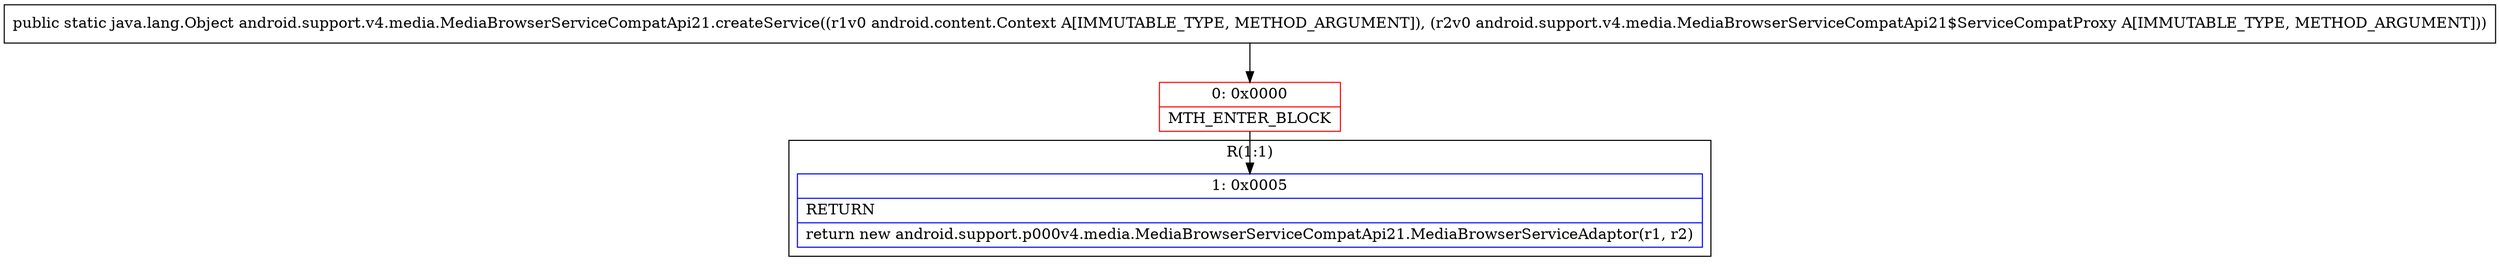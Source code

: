 digraph "CFG forandroid.support.v4.media.MediaBrowserServiceCompatApi21.createService(Landroid\/content\/Context;Landroid\/support\/v4\/media\/MediaBrowserServiceCompatApi21$ServiceCompatProxy;)Ljava\/lang\/Object;" {
subgraph cluster_Region_157482678 {
label = "R(1:1)";
node [shape=record,color=blue];
Node_1 [shape=record,label="{1\:\ 0x0005|RETURN\l|return new android.support.p000v4.media.MediaBrowserServiceCompatApi21.MediaBrowserServiceAdaptor(r1, r2)\l}"];
}
Node_0 [shape=record,color=red,label="{0\:\ 0x0000|MTH_ENTER_BLOCK\l}"];
MethodNode[shape=record,label="{public static java.lang.Object android.support.v4.media.MediaBrowserServiceCompatApi21.createService((r1v0 android.content.Context A[IMMUTABLE_TYPE, METHOD_ARGUMENT]), (r2v0 android.support.v4.media.MediaBrowserServiceCompatApi21$ServiceCompatProxy A[IMMUTABLE_TYPE, METHOD_ARGUMENT])) }"];
MethodNode -> Node_0;
Node_0 -> Node_1;
}

